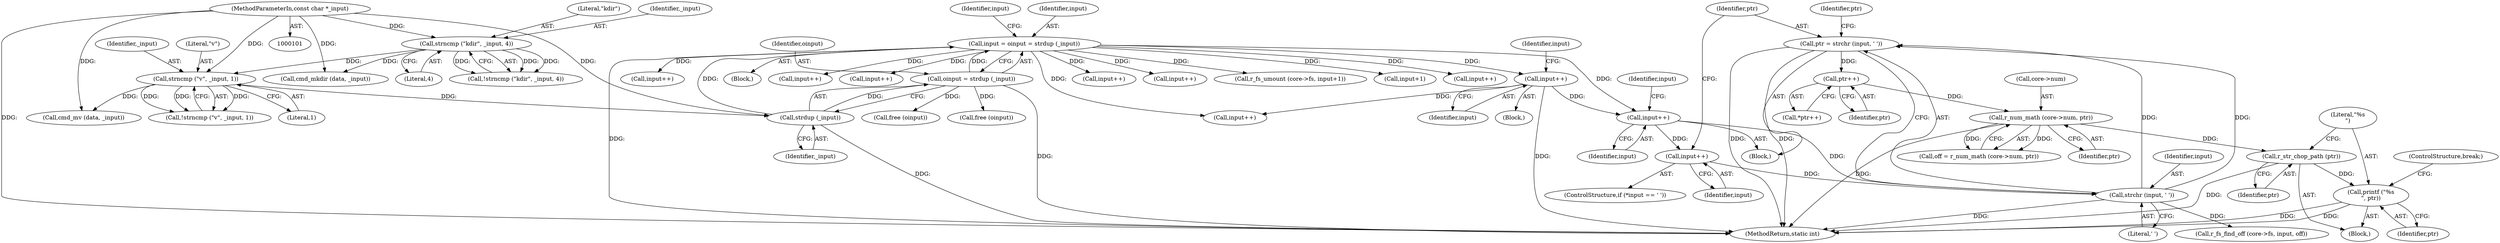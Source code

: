 digraph "0_radare2_65000a7fd9eea62359e6d6714f17b94a99a82edd@pointer" {
"1000625" [label="(Call,printf (\"%s\n\", ptr))"];
"1000623" [label="(Call,r_str_chop_path (ptr))"];
"1000609" [label="(Call,r_num_math (core->num, ptr))"];
"1000603" [label="(Call,ptr++)"];
"1000593" [label="(Call,ptr = strchr (input, ' '))"];
"1000595" [label="(Call,strchr (input, ' '))"];
"1000591" [label="(Call,input++)"];
"1000584" [label="(Call,input++)"];
"1000532" [label="(Call,input++)"];
"1000147" [label="(Call,input = oinput = strdup (_input))"];
"1000149" [label="(Call,oinput = strdup (_input))"];
"1000151" [label="(Call,strdup (_input))"];
"1000138" [label="(Call,strncmp (\"v\", _input, 1))"];
"1000127" [label="(Call,strncmp (\"kdir\", _input, 4))"];
"1000103" [label="(MethodParameterIn,const char *_input)"];
"1000133" [label="(Call,cmd_mkdir (data, _input))"];
"1000596" [label="(Identifier,input)"];
"1000532" [label="(Call,input++)"];
"1000613" [label="(Identifier,ptr)"];
"1000610" [label="(Call,core->num)"];
"1000533" [label="(Identifier,input)"];
"1000156" [label="(Block,)"];
"1000599" [label="(Identifier,ptr)"];
"1000137" [label="(Call,!strncmp (\"v\", _input, 1))"];
"1000128" [label="(Literal,\"kdir\")"];
"1000592" [label="(Identifier,input)"];
"1000585" [label="(Identifier,input)"];
"1000626" [label="(Literal,\"%s\n\")"];
"1000584" [label="(Call,input++)"];
"1000589" [label="(Identifier,input)"];
"1000150" [label="(Identifier,oinput)"];
"1000597" [label="(Literal,' ')"];
"1000141" [label="(Literal,1)"];
"1000627" [label="(Identifier,ptr)"];
"1000411" [label="(Call,input++)"];
"1000536" [label="(Identifier,input)"];
"1000623" [label="(Call,r_str_chop_path (ptr))"];
"1000458" [label="(Call,input++)"];
"1000155" [label="(Identifier,input)"];
"1000253" [label="(Call,r_fs_umount (core->fs, input+1))"];
"1000152" [label="(Identifier,_input)"];
"1000625" [label="(Call,printf (\"%s\n\", ptr))"];
"1000257" [label="(Call,input+1)"];
"1000622" [label="(Block,)"];
"1000140" [label="(Identifier,_input)"];
"1000537" [label="(Block,)"];
"1000595" [label="(Call,strchr (input, ' '))"];
"1000604" [label="(Identifier,ptr)"];
"1000344" [label="(Call,input++)"];
"1000129" [label="(Identifier,_input)"];
"1000138" [label="(Call,strncmp (\"v\", _input, 1))"];
"1000127" [label="(Call,strncmp (\"kdir\", _input, 4))"];
"1000609" [label="(Call,r_num_math (core->num, ptr))"];
"1000126" [label="(Call,!strncmp (\"kdir\", _input, 4))"];
"1000144" [label="(Call,cmd_mv (data, _input))"];
"1000130" [label="(Literal,4)"];
"1000672" [label="(Call,free (oinput))"];
"1000593" [label="(Call,ptr = strchr (input, ' '))"];
"1000103" [label="(MethodParameterIn,const char *_input)"];
"1000616" [label="(Call,r_fs_find_off (core->fs, input, off))"];
"1000639" [label="(Call,free (oinput))"];
"1000676" [label="(MethodReturn,static int)"];
"1000139" [label="(Literal,\"v\")"];
"1000158" [label="(Call,input++)"];
"1000624" [label="(Identifier,ptr)"];
"1000607" [label="(Call,off = r_num_math (core->num, ptr))"];
"1000148" [label="(Identifier,input)"];
"1000149" [label="(Call,oinput = strdup (_input))"];
"1000631" [label="(ControlStructure,break;)"];
"1000543" [label="(Call,input++)"];
"1000104" [label="(Block,)"];
"1000147" [label="(Call,input = oinput = strdup (_input))"];
"1000307" [label="(Call,input++)"];
"1000602" [label="(Call,*ptr++)"];
"1000586" [label="(ControlStructure,if (*input == ' '))"];
"1000643" [label="(Call,input++)"];
"1000594" [label="(Identifier,ptr)"];
"1000591" [label="(Call,input++)"];
"1000151" [label="(Call,strdup (_input))"];
"1000603" [label="(Call,ptr++)"];
"1000625" -> "1000622"  [label="AST: "];
"1000625" -> "1000627"  [label="CFG: "];
"1000626" -> "1000625"  [label="AST: "];
"1000627" -> "1000625"  [label="AST: "];
"1000631" -> "1000625"  [label="CFG: "];
"1000625" -> "1000676"  [label="DDG: "];
"1000625" -> "1000676"  [label="DDG: "];
"1000623" -> "1000625"  [label="DDG: "];
"1000623" -> "1000622"  [label="AST: "];
"1000623" -> "1000624"  [label="CFG: "];
"1000624" -> "1000623"  [label="AST: "];
"1000626" -> "1000623"  [label="CFG: "];
"1000623" -> "1000676"  [label="DDG: "];
"1000609" -> "1000623"  [label="DDG: "];
"1000609" -> "1000607"  [label="AST: "];
"1000609" -> "1000613"  [label="CFG: "];
"1000610" -> "1000609"  [label="AST: "];
"1000613" -> "1000609"  [label="AST: "];
"1000607" -> "1000609"  [label="CFG: "];
"1000609" -> "1000676"  [label="DDG: "];
"1000609" -> "1000607"  [label="DDG: "];
"1000609" -> "1000607"  [label="DDG: "];
"1000603" -> "1000609"  [label="DDG: "];
"1000603" -> "1000602"  [label="AST: "];
"1000603" -> "1000604"  [label="CFG: "];
"1000604" -> "1000603"  [label="AST: "];
"1000602" -> "1000603"  [label="CFG: "];
"1000593" -> "1000603"  [label="DDG: "];
"1000593" -> "1000537"  [label="AST: "];
"1000593" -> "1000595"  [label="CFG: "];
"1000594" -> "1000593"  [label="AST: "];
"1000595" -> "1000593"  [label="AST: "];
"1000599" -> "1000593"  [label="CFG: "];
"1000593" -> "1000676"  [label="DDG: "];
"1000593" -> "1000676"  [label="DDG: "];
"1000595" -> "1000593"  [label="DDG: "];
"1000595" -> "1000593"  [label="DDG: "];
"1000595" -> "1000597"  [label="CFG: "];
"1000596" -> "1000595"  [label="AST: "];
"1000597" -> "1000595"  [label="AST: "];
"1000595" -> "1000676"  [label="DDG: "];
"1000591" -> "1000595"  [label="DDG: "];
"1000584" -> "1000595"  [label="DDG: "];
"1000595" -> "1000616"  [label="DDG: "];
"1000591" -> "1000586"  [label="AST: "];
"1000591" -> "1000592"  [label="CFG: "];
"1000592" -> "1000591"  [label="AST: "];
"1000594" -> "1000591"  [label="CFG: "];
"1000584" -> "1000591"  [label="DDG: "];
"1000584" -> "1000537"  [label="AST: "];
"1000584" -> "1000585"  [label="CFG: "];
"1000585" -> "1000584"  [label="AST: "];
"1000589" -> "1000584"  [label="CFG: "];
"1000532" -> "1000584"  [label="DDG: "];
"1000147" -> "1000584"  [label="DDG: "];
"1000532" -> "1000156"  [label="AST: "];
"1000532" -> "1000533"  [label="CFG: "];
"1000533" -> "1000532"  [label="AST: "];
"1000536" -> "1000532"  [label="CFG: "];
"1000532" -> "1000676"  [label="DDG: "];
"1000147" -> "1000532"  [label="DDG: "];
"1000532" -> "1000543"  [label="DDG: "];
"1000147" -> "1000104"  [label="AST: "];
"1000147" -> "1000149"  [label="CFG: "];
"1000148" -> "1000147"  [label="AST: "];
"1000149" -> "1000147"  [label="AST: "];
"1000155" -> "1000147"  [label="CFG: "];
"1000147" -> "1000676"  [label="DDG: "];
"1000149" -> "1000147"  [label="DDG: "];
"1000151" -> "1000147"  [label="DDG: "];
"1000147" -> "1000158"  [label="DDG: "];
"1000147" -> "1000253"  [label="DDG: "];
"1000147" -> "1000257"  [label="DDG: "];
"1000147" -> "1000307"  [label="DDG: "];
"1000147" -> "1000344"  [label="DDG: "];
"1000147" -> "1000411"  [label="DDG: "];
"1000147" -> "1000458"  [label="DDG: "];
"1000147" -> "1000543"  [label="DDG: "];
"1000147" -> "1000643"  [label="DDG: "];
"1000149" -> "1000151"  [label="CFG: "];
"1000150" -> "1000149"  [label="AST: "];
"1000151" -> "1000149"  [label="AST: "];
"1000149" -> "1000676"  [label="DDG: "];
"1000151" -> "1000149"  [label="DDG: "];
"1000149" -> "1000639"  [label="DDG: "];
"1000149" -> "1000672"  [label="DDG: "];
"1000151" -> "1000152"  [label="CFG: "];
"1000152" -> "1000151"  [label="AST: "];
"1000151" -> "1000676"  [label="DDG: "];
"1000138" -> "1000151"  [label="DDG: "];
"1000103" -> "1000151"  [label="DDG: "];
"1000138" -> "1000137"  [label="AST: "];
"1000138" -> "1000141"  [label="CFG: "];
"1000139" -> "1000138"  [label="AST: "];
"1000140" -> "1000138"  [label="AST: "];
"1000141" -> "1000138"  [label="AST: "];
"1000137" -> "1000138"  [label="CFG: "];
"1000138" -> "1000137"  [label="DDG: "];
"1000138" -> "1000137"  [label="DDG: "];
"1000138" -> "1000137"  [label="DDG: "];
"1000127" -> "1000138"  [label="DDG: "];
"1000103" -> "1000138"  [label="DDG: "];
"1000138" -> "1000144"  [label="DDG: "];
"1000127" -> "1000126"  [label="AST: "];
"1000127" -> "1000130"  [label="CFG: "];
"1000128" -> "1000127"  [label="AST: "];
"1000129" -> "1000127"  [label="AST: "];
"1000130" -> "1000127"  [label="AST: "];
"1000126" -> "1000127"  [label="CFG: "];
"1000127" -> "1000126"  [label="DDG: "];
"1000127" -> "1000126"  [label="DDG: "];
"1000127" -> "1000126"  [label="DDG: "];
"1000103" -> "1000127"  [label="DDG: "];
"1000127" -> "1000133"  [label="DDG: "];
"1000103" -> "1000101"  [label="AST: "];
"1000103" -> "1000676"  [label="DDG: "];
"1000103" -> "1000133"  [label="DDG: "];
"1000103" -> "1000144"  [label="DDG: "];
}
